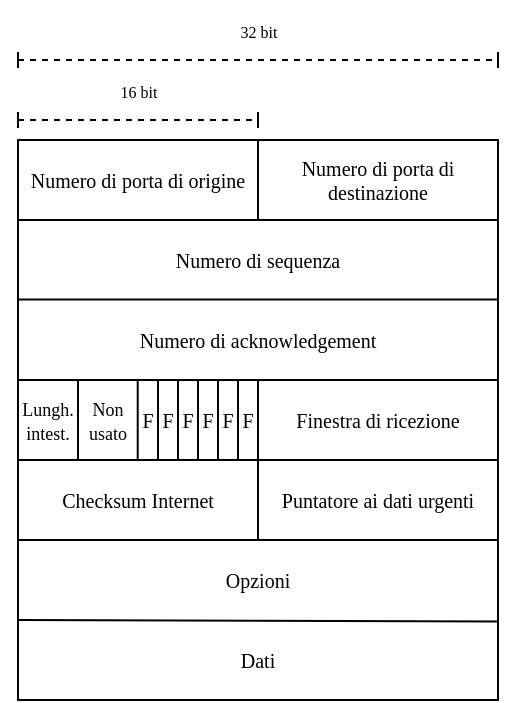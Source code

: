 <mxfile version="20.7.4" type="device"><diagram id="B4QbWDM7EqFFInqoLllx" name="Pagina-1"><mxGraphModel dx="692" dy="404" grid="1" gridSize="10" guides="1" tooltips="1" connect="1" arrows="1" fold="1" page="1" pageScale="1" pageWidth="1169" pageHeight="827" math="0" shadow="0"><root><mxCell id="0"/><mxCell id="1" parent="0"/><mxCell id="RXFLTp9a6eyYJr0N_jgd-1" value="" style="rounded=0;whiteSpace=wrap;html=1;" parent="1" vertex="1"><mxGeometry x="520" y="280" width="240" height="280" as="geometry"/></mxCell><mxCell id="RXFLTp9a6eyYJr0N_jgd-2" value="" style="endArrow=none;html=1;rounded=0;entryX=0.5;entryY=0;entryDx=0;entryDy=0;exitX=0;exitY=1;exitDx=0;exitDy=0;" parent="1" source="RXFLTp9a6eyYJr0N_jgd-11" target="RXFLTp9a6eyYJr0N_jgd-1" edge="1"><mxGeometry width="50" height="50" relative="1" as="geometry"><mxPoint x="640" y="360" as="sourcePoint"/><mxPoint x="635" y="364" as="targetPoint"/></mxGeometry></mxCell><mxCell id="RXFLTp9a6eyYJr0N_jgd-4" value="" style="endArrow=none;html=1;rounded=0;entryX=1;entryY=0.25;entryDx=0;entryDy=0;exitX=0;exitY=0.25;exitDx=0;exitDy=0;" parent="1" edge="1"><mxGeometry width="50" height="50" relative="1" as="geometry"><mxPoint x="520" y="359.8" as="sourcePoint"/><mxPoint x="760" y="359.8" as="targetPoint"/></mxGeometry></mxCell><mxCell id="RXFLTp9a6eyYJr0N_jgd-5" value="&lt;span style=&quot;line-height: 105%; font-family: &amp;quot;Calisto MT&amp;quot;, serif; font-size: 10px;&quot;&gt;&lt;font style=&quot;font-size: 10px;&quot;&gt;Numero di porta di origine&lt;/font&gt;&lt;/span&gt;" style="text;html=1;strokeColor=none;fillColor=none;align=center;verticalAlign=middle;whiteSpace=wrap;rounded=0;fontFamily=Times New Roman;fontSize=10;" parent="1" vertex="1"><mxGeometry x="520" y="280" width="120" height="40" as="geometry"/></mxCell><mxCell id="RXFLTp9a6eyYJr0N_jgd-11" value="&lt;span style=&quot;line-height: 105%; font-family: &amp;quot;Calisto MT&amp;quot;, serif;&quot;&gt;&lt;font style=&quot;font-size: 10px;&quot;&gt;Numero di porta di destinazione&lt;/font&gt;&lt;/span&gt;" style="text;html=1;strokeColor=none;fillColor=none;align=center;verticalAlign=middle;whiteSpace=wrap;rounded=0;fontFamily=Times New Roman;fontSize=10;" parent="1" vertex="1"><mxGeometry x="640" y="280" width="120" height="40" as="geometry"/></mxCell><mxCell id="RXFLTp9a6eyYJr0N_jgd-12" value="Numero di sequenza" style="text;html=1;strokeColor=none;fillColor=none;align=center;verticalAlign=middle;whiteSpace=wrap;rounded=0;fontFamily=Times New Roman;fontSize=10;" parent="1" vertex="1"><mxGeometry x="520" y="320" width="240" height="40" as="geometry"/></mxCell><mxCell id="RXFLTp9a6eyYJr0N_jgd-14" value="&lt;font style=&quot;font-size: 8px;&quot;&gt;16 bit&lt;/font&gt;" style="text;html=1;align=center;verticalAlign=middle;resizable=0;points=[];autosize=1;strokeColor=none;fillColor=none;fontSize=10;fontFamily=Times New Roman;" parent="1" vertex="1"><mxGeometry x="560" y="240" width="40" height="30" as="geometry"/></mxCell><mxCell id="RXFLTp9a6eyYJr0N_jgd-15" value="" style="endArrow=baseDash;dashed=1;html=1;rounded=0;fontFamily=Times New Roman;fontSize=8;startArrow=baseDash;startFill=0;endFill=0;" parent="1" edge="1"><mxGeometry width="50" height="50" relative="1" as="geometry"><mxPoint x="520" y="240" as="sourcePoint"/><mxPoint x="760" y="240" as="targetPoint"/></mxGeometry></mxCell><mxCell id="RXFLTp9a6eyYJr0N_jgd-16" value="" style="endArrow=baseDash;dashed=1;html=1;rounded=0;fontFamily=Times New Roman;fontSize=8;startArrow=baseDash;startFill=0;endFill=0;" parent="1" edge="1"><mxGeometry width="50" height="50" relative="1" as="geometry"><mxPoint x="520" y="270" as="sourcePoint"/><mxPoint x="640" y="270" as="targetPoint"/></mxGeometry></mxCell><mxCell id="RXFLTp9a6eyYJr0N_jgd-17" value="&lt;font style=&quot;font-size: 8px;&quot;&gt;32 bit&lt;/font&gt;" style="text;html=1;align=center;verticalAlign=middle;resizable=0;points=[];autosize=1;strokeColor=none;fillColor=none;fontSize=10;fontFamily=Times New Roman;" parent="1" vertex="1"><mxGeometry x="620" y="210" width="40" height="30" as="geometry"/></mxCell><mxCell id="xWSBFsfAClsclPcdMQTB-1" value="Numero di acknowledgement" style="text;html=1;strokeColor=none;fillColor=none;align=center;verticalAlign=middle;whiteSpace=wrap;rounded=0;fontFamily=Times New Roman;fontSize=10;" vertex="1" parent="1"><mxGeometry x="520" y="360" width="240" height="40" as="geometry"/></mxCell><mxCell id="xWSBFsfAClsclPcdMQTB-2" value="" style="endArrow=none;html=1;rounded=0;exitX=0;exitY=1;exitDx=0;exitDy=0;entryX=1;entryY=1;entryDx=0;entryDy=0;" edge="1" parent="1" source="xWSBFsfAClsclPcdMQTB-1" target="xWSBFsfAClsclPcdMQTB-1"><mxGeometry width="50" height="50" relative="1" as="geometry"><mxPoint x="490" y="470" as="sourcePoint"/><mxPoint x="540" y="420" as="targetPoint"/></mxGeometry></mxCell><mxCell id="xWSBFsfAClsclPcdMQTB-3" value="" style="endArrow=none;html=1;rounded=0;" edge="1" parent="1"><mxGeometry width="50" height="50" relative="1" as="geometry"><mxPoint x="640" y="400" as="sourcePoint"/><mxPoint x="640" y="480" as="targetPoint"/></mxGeometry></mxCell><mxCell id="xWSBFsfAClsclPcdMQTB-5" value="" style="endArrow=none;html=1;rounded=0;entryX=0.5;entryY=1;entryDx=0;entryDy=0;" edge="1" parent="1"><mxGeometry width="50" height="50" relative="1" as="geometry"><mxPoint x="630" y="400" as="sourcePoint"/><mxPoint x="630" y="440" as="targetPoint"/></mxGeometry></mxCell><mxCell id="xWSBFsfAClsclPcdMQTB-6" value="" style="endArrow=none;html=1;rounded=0;entryX=0.5;entryY=1;entryDx=0;entryDy=0;" edge="1" parent="1"><mxGeometry width="50" height="50" relative="1" as="geometry"><mxPoint x="620" y="400" as="sourcePoint"/><mxPoint x="620" y="440" as="targetPoint"/></mxGeometry></mxCell><mxCell id="xWSBFsfAClsclPcdMQTB-7" value="" style="endArrow=none;html=1;rounded=0;entryX=0.5;entryY=1;entryDx=0;entryDy=0;" edge="1" parent="1"><mxGeometry width="50" height="50" relative="1" as="geometry"><mxPoint x="610" y="400" as="sourcePoint"/><mxPoint x="610" y="440" as="targetPoint"/></mxGeometry></mxCell><mxCell id="xWSBFsfAClsclPcdMQTB-8" value="" style="endArrow=none;html=1;rounded=0;entryX=0.5;entryY=1;entryDx=0;entryDy=0;" edge="1" parent="1"><mxGeometry width="50" height="50" relative="1" as="geometry"><mxPoint x="600" y="400" as="sourcePoint"/><mxPoint x="600" y="440" as="targetPoint"/></mxGeometry></mxCell><mxCell id="xWSBFsfAClsclPcdMQTB-9" value="" style="endArrow=none;html=1;rounded=0;entryX=0.5;entryY=1;entryDx=0;entryDy=0;" edge="1" parent="1"><mxGeometry x="-1" y="-108" width="50" height="50" relative="1" as="geometry"><mxPoint x="590" y="400" as="sourcePoint"/><mxPoint x="590" y="440" as="targetPoint"/><mxPoint x="8" y="-40" as="offset"/></mxGeometry></mxCell><mxCell id="xWSBFsfAClsclPcdMQTB-10" value="" style="endArrow=none;html=1;rounded=0;entryX=0.5;entryY=1;entryDx=0;entryDy=0;" edge="1" parent="1"><mxGeometry width="50" height="50" relative="1" as="geometry"><mxPoint x="579.86" y="400" as="sourcePoint"/><mxPoint x="579.86" y="440" as="targetPoint"/></mxGeometry></mxCell><mxCell id="xWSBFsfAClsclPcdMQTB-11" value="" style="endArrow=none;html=1;rounded=0;entryX=0.5;entryY=1;entryDx=0;entryDy=0;" edge="1" parent="1"><mxGeometry width="50" height="50" relative="1" as="geometry"><mxPoint x="550" y="400" as="sourcePoint"/><mxPoint x="550" y="440" as="targetPoint"/></mxGeometry></mxCell><mxCell id="xWSBFsfAClsclPcdMQTB-12" value="&lt;font style=&quot;font-size: 9px;&quot;&gt;Lungh.&lt;br&gt;intest.&lt;/font&gt;" style="text;html=1;strokeColor=none;fillColor=none;align=center;verticalAlign=middle;whiteSpace=wrap;rounded=0;fontFamily=Times New Roman;fontSize=10;" vertex="1" parent="1"><mxGeometry x="520" y="400" width="30" height="40" as="geometry"/></mxCell><mxCell id="xWSBFsfAClsclPcdMQTB-13" value="&lt;font style=&quot;font-size: 9px;&quot;&gt;Non&lt;br&gt;usato&lt;/font&gt;" style="text;html=1;strokeColor=none;fillColor=none;align=center;verticalAlign=middle;whiteSpace=wrap;rounded=0;fontFamily=Times New Roman;fontSize=10;" vertex="1" parent="1"><mxGeometry x="550" y="400" width="30" height="40" as="geometry"/></mxCell><mxCell id="xWSBFsfAClsclPcdMQTB-14" value="&lt;font size=&quot;1&quot;&gt;F&lt;/font&gt;" style="text;html=1;strokeColor=none;fillColor=none;align=center;verticalAlign=middle;whiteSpace=wrap;rounded=0;fontFamily=Times New Roman;fontSize=10;" vertex="1" parent="1"><mxGeometry x="580" y="400" width="10" height="40" as="geometry"/></mxCell><mxCell id="xWSBFsfAClsclPcdMQTB-15" value="&lt;font size=&quot;1&quot;&gt;F&lt;/font&gt;" style="text;html=1;strokeColor=none;fillColor=none;align=center;verticalAlign=middle;whiteSpace=wrap;rounded=0;fontFamily=Times New Roman;fontSize=10;" vertex="1" parent="1"><mxGeometry x="590" y="400" width="10" height="40" as="geometry"/></mxCell><mxCell id="xWSBFsfAClsclPcdMQTB-16" value="&lt;font size=&quot;1&quot;&gt;F&lt;/font&gt;" style="text;html=1;strokeColor=none;fillColor=none;align=center;verticalAlign=middle;whiteSpace=wrap;rounded=0;fontFamily=Times New Roman;fontSize=10;" vertex="1" parent="1"><mxGeometry x="600" y="400" width="10" height="40" as="geometry"/></mxCell><mxCell id="xWSBFsfAClsclPcdMQTB-17" value="&lt;font size=&quot;1&quot;&gt;F&lt;/font&gt;" style="text;html=1;strokeColor=none;fillColor=none;align=center;verticalAlign=middle;whiteSpace=wrap;rounded=0;fontFamily=Times New Roman;fontSize=10;" vertex="1" parent="1"><mxGeometry x="610" y="400" width="10" height="40" as="geometry"/></mxCell><mxCell id="xWSBFsfAClsclPcdMQTB-18" value="&lt;font size=&quot;1&quot;&gt;F&lt;/font&gt;" style="text;html=1;strokeColor=none;fillColor=none;align=center;verticalAlign=middle;whiteSpace=wrap;rounded=0;fontFamily=Times New Roman;fontSize=10;" vertex="1" parent="1"><mxGeometry x="620" y="400" width="10" height="40" as="geometry"/></mxCell><mxCell id="xWSBFsfAClsclPcdMQTB-19" value="&lt;font size=&quot;1&quot;&gt;F&lt;/font&gt;" style="text;html=1;strokeColor=none;fillColor=none;align=center;verticalAlign=middle;whiteSpace=wrap;rounded=0;fontFamily=Times New Roman;fontSize=10;" vertex="1" parent="1"><mxGeometry x="630" y="400" width="10" height="40" as="geometry"/></mxCell><mxCell id="xWSBFsfAClsclPcdMQTB-20" value="Finestra di ricezione" style="text;html=1;strokeColor=none;fillColor=none;align=center;verticalAlign=middle;whiteSpace=wrap;rounded=0;fontFamily=Times New Roman;fontSize=10;" vertex="1" parent="1"><mxGeometry x="640" y="400" width="120" height="40" as="geometry"/></mxCell><mxCell id="xWSBFsfAClsclPcdMQTB-21" value="" style="endArrow=none;html=1;rounded=0;fontSize=9;entryX=1;entryY=0;entryDx=0;entryDy=0;exitX=0;exitY=1;exitDx=0;exitDy=0;" edge="1" parent="1" source="RXFLTp9a6eyYJr0N_jgd-5" target="RXFLTp9a6eyYJr0N_jgd-12"><mxGeometry width="50" height="50" relative="1" as="geometry"><mxPoint x="430" y="370" as="sourcePoint"/><mxPoint x="480" y="320" as="targetPoint"/></mxGeometry></mxCell><mxCell id="xWSBFsfAClsclPcdMQTB-22" value="" style="endArrow=none;html=1;rounded=0;fontSize=9;entryX=1;entryY=1;entryDx=0;entryDy=0;exitX=0;exitY=1;exitDx=0;exitDy=0;" edge="1" parent="1" source="xWSBFsfAClsclPcdMQTB-12" target="xWSBFsfAClsclPcdMQTB-20"><mxGeometry width="50" height="50" relative="1" as="geometry"><mxPoint x="660" y="500" as="sourcePoint"/><mxPoint x="710" y="450" as="targetPoint"/></mxGeometry></mxCell><mxCell id="xWSBFsfAClsclPcdMQTB-23" value="Checksum Internet" style="text;html=1;strokeColor=none;fillColor=none;align=center;verticalAlign=middle;whiteSpace=wrap;rounded=0;fontFamily=Times New Roman;fontSize=10;" vertex="1" parent="1"><mxGeometry x="520" y="440" width="120" height="40" as="geometry"/></mxCell><mxCell id="xWSBFsfAClsclPcdMQTB-24" value="Puntatore ai dati urgenti" style="text;html=1;strokeColor=none;fillColor=none;align=center;verticalAlign=middle;whiteSpace=wrap;rounded=0;fontFamily=Times New Roman;fontSize=10;" vertex="1" parent="1"><mxGeometry x="640" y="440" width="120" height="40" as="geometry"/></mxCell><mxCell id="xWSBFsfAClsclPcdMQTB-25" value="" style="endArrow=none;html=1;rounded=0;fontSize=9;entryX=1;entryY=1;entryDx=0;entryDy=0;exitX=0;exitY=1;exitDx=0;exitDy=0;" edge="1" parent="1" source="xWSBFsfAClsclPcdMQTB-23" target="xWSBFsfAClsclPcdMQTB-24"><mxGeometry width="50" height="50" relative="1" as="geometry"><mxPoint x="450" y="550" as="sourcePoint"/><mxPoint x="500" y="500" as="targetPoint"/></mxGeometry></mxCell><mxCell id="xWSBFsfAClsclPcdMQTB-26" value="" style="endArrow=none;html=1;rounded=0;fontSize=9;entryX=1.001;entryY=0.86;entryDx=0;entryDy=0;entryPerimeter=0;exitX=0.002;exitY=0.857;exitDx=0;exitDy=0;exitPerimeter=0;" edge="1" parent="1" source="RXFLTp9a6eyYJr0N_jgd-1" target="RXFLTp9a6eyYJr0N_jgd-1"><mxGeometry width="50" height="50" relative="1" as="geometry"><mxPoint x="540" y="520" as="sourcePoint"/><mxPoint x="470" y="510" as="targetPoint"/></mxGeometry></mxCell><mxCell id="xWSBFsfAClsclPcdMQTB-27" value="Opzioni&lt;span style=&quot;color: rgba(0, 0, 0, 0); font-family: monospace; font-size: 0px; text-align: start;&quot;&gt;%3CmxGraphModel%3E%3Croot%3E%3CmxCell%20id%3D%220%22%2F%3E%3CmxCell%20id%3D%221%22%20parent%3D%220%22%2F%3E%3CmxCell%20id%3D%222%22%20value%3D%22Checksum%20Internet%22%20style%3D%22text%3Bhtml%3D1%3BstrokeColor%3Dnone%3BfillColor%3Dnone%3Balign%3Dcenter%3BverticalAlign%3Dmiddle%3BwhiteSpace%3Dwrap%3Brounded%3D0%3BfontFamily%3DTimes%20New%20Roman%3BfontSize%3D10%3B%22%20vertex%3D%221%22%20parent%3D%221%22%3E%3CmxGeometry%20x%3D%22520%22%20y%3D%22480%22%20width%3D%22240%22%20height%3D%2240%22%20as%3D%22geometry%22%2F%3E%3C%2FmxCell%3E%3C%2Froot%3E%3C%2FmxGraphModel%3E&lt;/span&gt;" style="text;html=1;strokeColor=none;fillColor=none;align=center;verticalAlign=middle;whiteSpace=wrap;rounded=0;fontFamily=Times New Roman;fontSize=10;" vertex="1" parent="1"><mxGeometry x="520" y="480" width="240" height="40" as="geometry"/></mxCell><mxCell id="xWSBFsfAClsclPcdMQTB-28" value="Dati" style="text;html=1;strokeColor=none;fillColor=none;align=center;verticalAlign=middle;whiteSpace=wrap;rounded=0;fontFamily=Times New Roman;fontSize=10;" vertex="1" parent="1"><mxGeometry x="520" y="520" width="240" height="40" as="geometry"/></mxCell></root></mxGraphModel></diagram></mxfile>